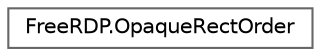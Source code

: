 digraph "Graphical Class Hierarchy"
{
 // LATEX_PDF_SIZE
  bgcolor="transparent";
  edge [fontname=Helvetica,fontsize=10,labelfontname=Helvetica,labelfontsize=10];
  node [fontname=Helvetica,fontsize=10,shape=box,height=0.2,width=0.4];
  rankdir="LR";
  Node0 [id="Node000000",label="FreeRDP.OpaqueRectOrder",height=0.2,width=0.4,color="grey40", fillcolor="white", style="filled",URL="$struct_free_r_d_p_1_1_opaque_rect_order.html",tooltip=" "];
}
